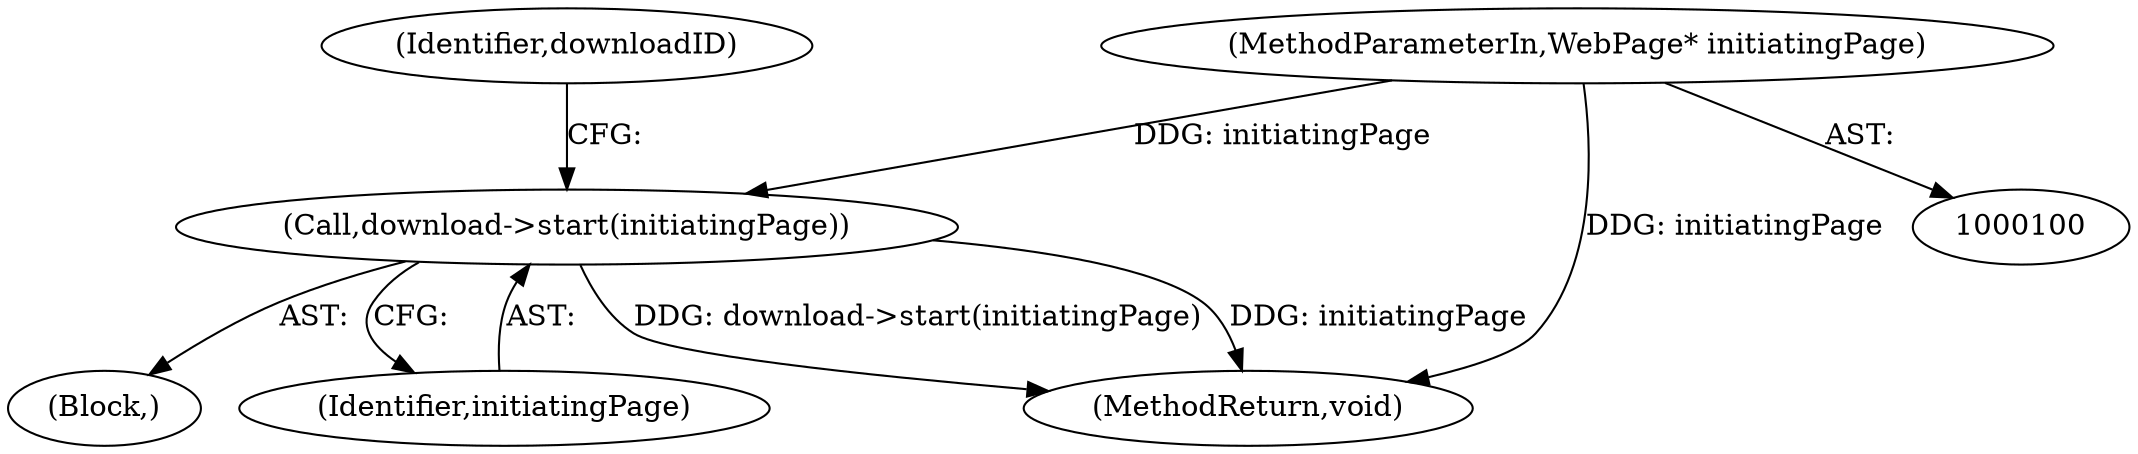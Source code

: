 digraph "0_Chrome_1797c8188e7d42f0adf6ce0e607307cd313e1d7d@pointer" {
"1000102" [label="(MethodParameterIn,WebPage* initiatingPage)"];
"1000111" [label="(Call,download->start(initiatingPage))"];
"1000104" [label="(Block,)"];
"1000102" [label="(MethodParameterIn,WebPage* initiatingPage)"];
"1000112" [label="(Identifier,initiatingPage)"];
"1000111" [label="(Call,download->start(initiatingPage))"];
"1000120" [label="(MethodReturn,void)"];
"1000116" [label="(Identifier,downloadID)"];
"1000102" -> "1000100"  [label="AST: "];
"1000102" -> "1000120"  [label="DDG: initiatingPage"];
"1000102" -> "1000111"  [label="DDG: initiatingPage"];
"1000111" -> "1000104"  [label="AST: "];
"1000111" -> "1000112"  [label="CFG: "];
"1000112" -> "1000111"  [label="AST: "];
"1000116" -> "1000111"  [label="CFG: "];
"1000111" -> "1000120"  [label="DDG: download->start(initiatingPage)"];
"1000111" -> "1000120"  [label="DDG: initiatingPage"];
}
